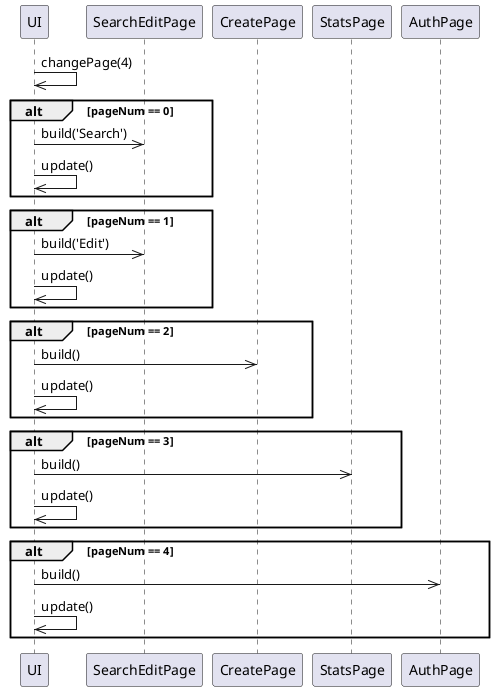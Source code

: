 @startuml Sequnce Diagram of Page Change
participant UI as "UI"
participant SearchEditPage as "SearchEditPage"
participant CreatePage as "CreatePage"
participant StatsPage as "StatsPage"
participant AuthPage as "AuthPage"

UI ->> UI: changePage(4)
alt pageNum == 0
    UI ->> SearchEditPage: build('Search')
    UI ->> UI: update()
end
alt pageNum == 1
    UI ->> SearchEditPage: build('Edit')
    UI ->> UI: update()
end
alt pageNum == 2
    UI ->> CreatePage: build()
    UI ->> UI: update()
end
alt pageNum == 3
    UI ->> StatsPage: build()
    UI ->> UI: update()
end
alt pageNum == 4
    UI ->> AuthPage: build()
    UI ->> UI: update()
end
@enduml